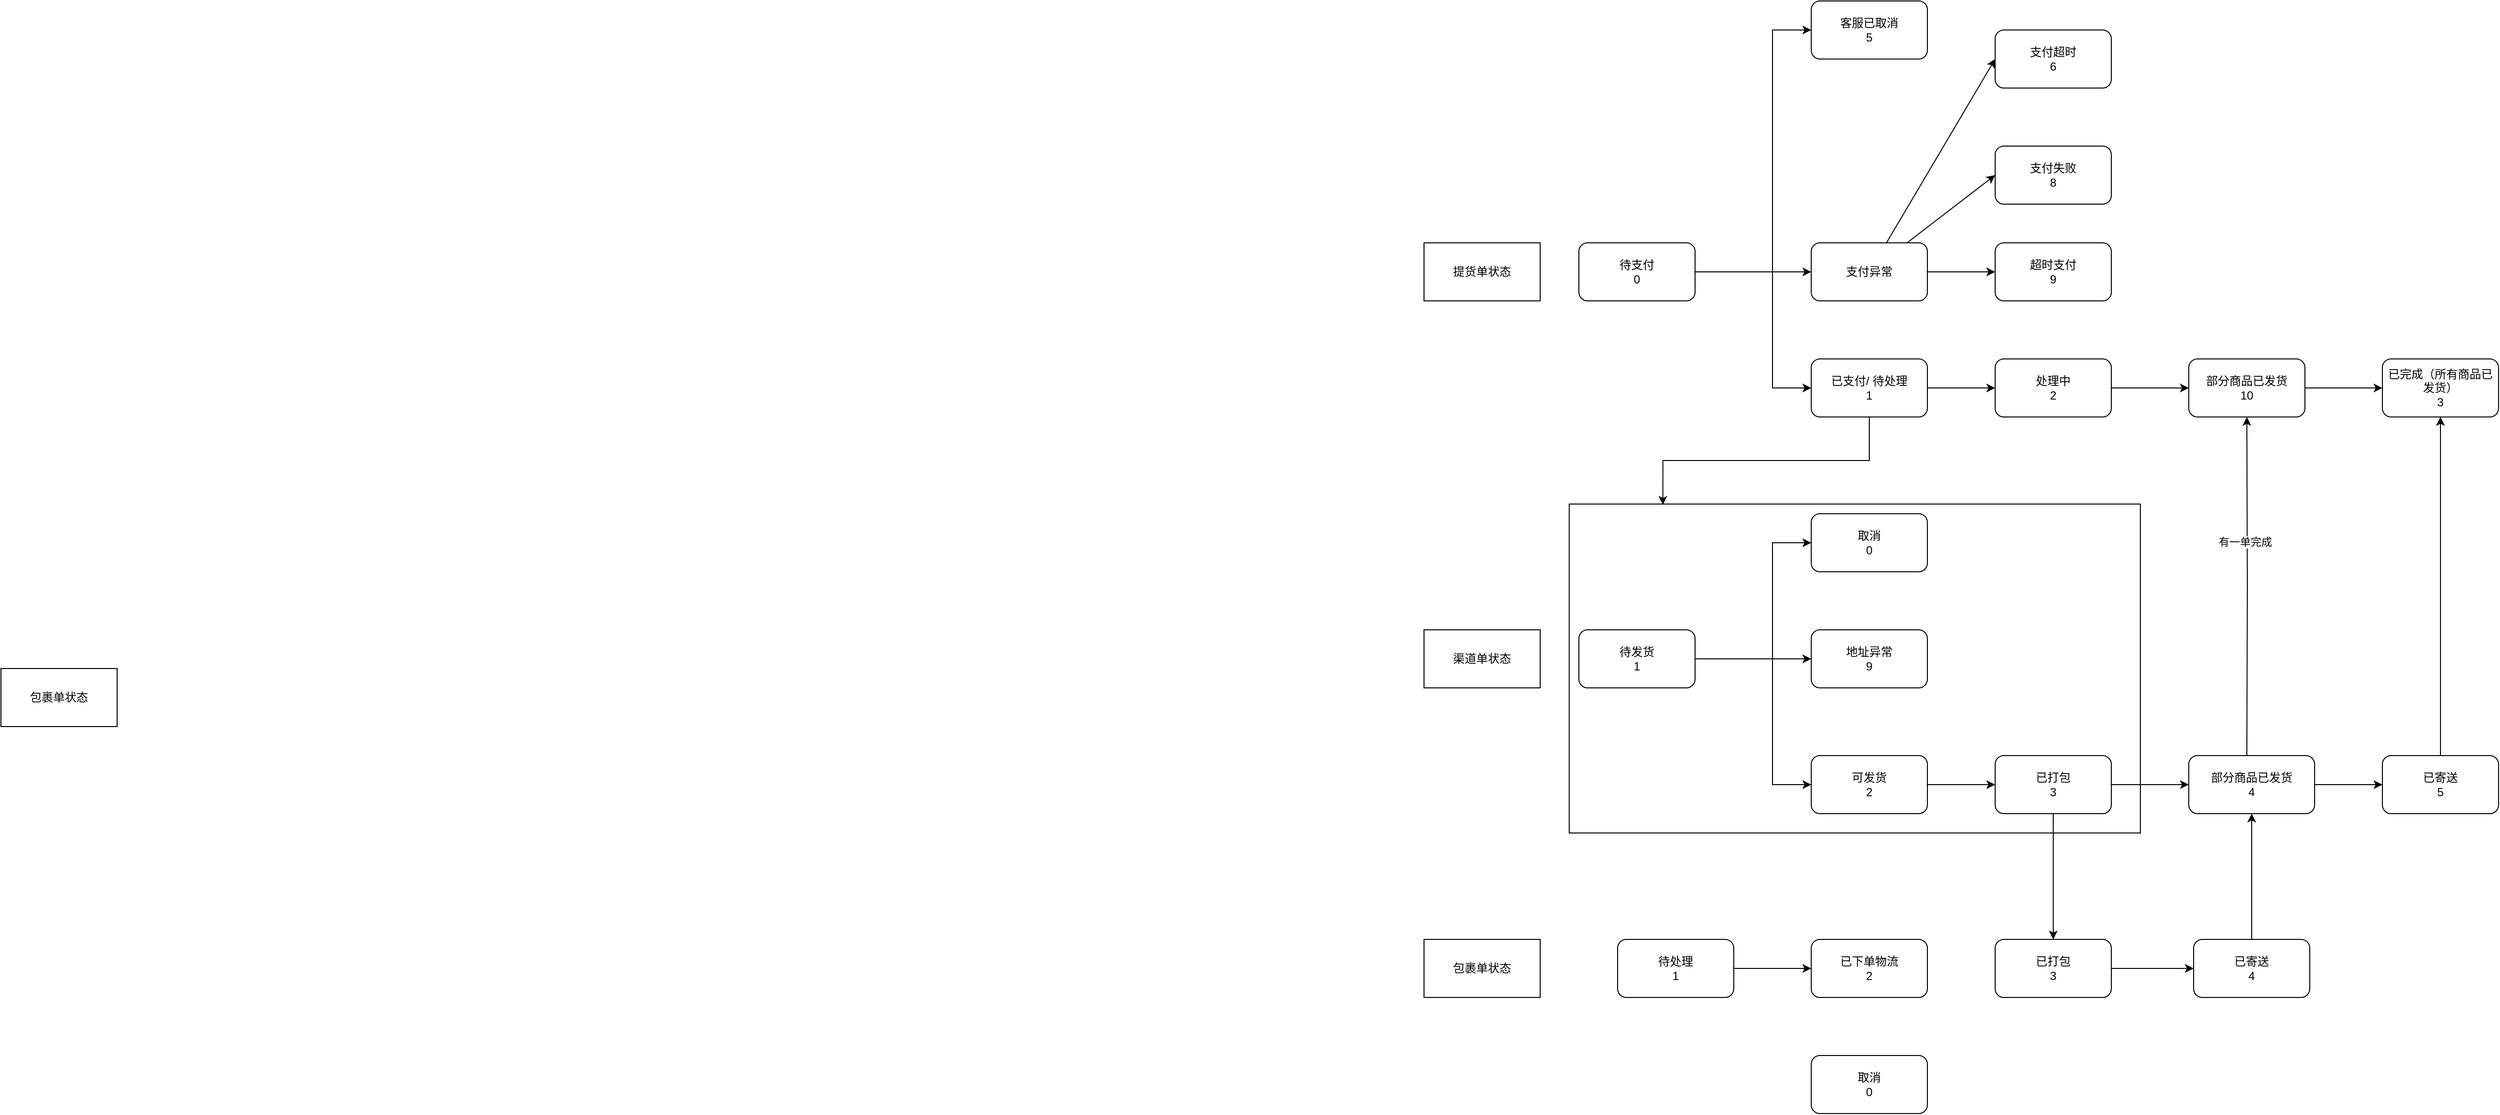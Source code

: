 <mxfile version="22.1.21" type="github">
  <diagram name="第 1 页" id="ISfDw64nk_qf1rq28ddD">
    <mxGraphModel dx="1687" dy="5599" grid="1" gridSize="10" guides="1" tooltips="1" connect="1" arrows="1" fold="1" page="1" pageScale="1" pageWidth="3300" pageHeight="4681" math="0" shadow="0">
      <root>
        <mxCell id="0" />
        <mxCell id="1" parent="0" />
        <mxCell id="VrQXF3fN7DeIP3aD_8pw-4" value="包裹单状态" style="rounded=0;whiteSpace=wrap;html=1;" parent="1" vertex="1">
          <mxGeometry x="140" y="-390" width="120" height="60" as="geometry" />
        </mxCell>
        <mxCell id="Uqmoy1jpgpemaKrawUoX-2" value="" style="rounded=0;whiteSpace=wrap;html=1;" parent="1" vertex="1">
          <mxGeometry x="1760" y="-560" width="590" height="340" as="geometry" />
        </mxCell>
        <mxCell id="Uqmoy1jpgpemaKrawUoX-3" value="提货单状态" style="rounded=0;whiteSpace=wrap;html=1;" parent="1" vertex="1">
          <mxGeometry x="1610" y="-830" width="120" height="60" as="geometry" />
        </mxCell>
        <mxCell id="Uqmoy1jpgpemaKrawUoX-4" value="渠道单状态" style="rounded=0;whiteSpace=wrap;html=1;" parent="1" vertex="1">
          <mxGeometry x="1610" y="-430" width="120" height="60" as="geometry" />
        </mxCell>
        <mxCell id="Uqmoy1jpgpemaKrawUoX-5" value="包裹单状态" style="rounded=0;whiteSpace=wrap;html=1;" parent="1" vertex="1">
          <mxGeometry x="1610" y="-110" width="120" height="60" as="geometry" />
        </mxCell>
        <mxCell id="Uqmoy1jpgpemaKrawUoX-6" value="" style="edgeStyle=orthogonalEdgeStyle;rounded=0;orthogonalLoop=1;jettySize=auto;html=1;" parent="1" source="Uqmoy1jpgpemaKrawUoX-9" target="Uqmoy1jpgpemaKrawUoX-11" edge="1">
          <mxGeometry relative="1" as="geometry">
            <Array as="points">
              <mxPoint x="1970" y="-800" />
              <mxPoint x="1970" y="-680" />
            </Array>
          </mxGeometry>
        </mxCell>
        <mxCell id="Uqmoy1jpgpemaKrawUoX-7" style="edgeStyle=orthogonalEdgeStyle;rounded=0;orthogonalLoop=1;jettySize=auto;html=1;entryX=0;entryY=0.5;entryDx=0;entryDy=0;" parent="1" source="Uqmoy1jpgpemaKrawUoX-9" target="Uqmoy1jpgpemaKrawUoX-30" edge="1">
          <mxGeometry relative="1" as="geometry">
            <Array as="points">
              <mxPoint x="1970" y="-800" />
              <mxPoint x="1970" y="-1050" />
            </Array>
          </mxGeometry>
        </mxCell>
        <mxCell id="Uqmoy1jpgpemaKrawUoX-8" style="edgeStyle=orthogonalEdgeStyle;rounded=0;orthogonalLoop=1;jettySize=auto;html=1;" parent="1" source="Uqmoy1jpgpemaKrawUoX-9" target="Uqmoy1jpgpemaKrawUoX-15" edge="1">
          <mxGeometry relative="1" as="geometry" />
        </mxCell>
        <mxCell id="Uqmoy1jpgpemaKrawUoX-9" value="待支付&lt;br&gt;0" style="rounded=1;whiteSpace=wrap;html=1;" parent="1" vertex="1">
          <mxGeometry x="1770" y="-830" width="120" height="60" as="geometry" />
        </mxCell>
        <mxCell id="Uqmoy1jpgpemaKrawUoX-10" value="" style="edgeStyle=orthogonalEdgeStyle;rounded=0;orthogonalLoop=1;jettySize=auto;html=1;" parent="1" source="Uqmoy1jpgpemaKrawUoX-11" target="Uqmoy1jpgpemaKrawUoX-18" edge="1">
          <mxGeometry relative="1" as="geometry" />
        </mxCell>
        <mxCell id="Uqmoy1jpgpemaKrawUoX-11" value="已支付/ 待处理&lt;br&gt;1" style="whiteSpace=wrap;html=1;rounded=1;" parent="1" vertex="1">
          <mxGeometry x="2010" y="-710" width="120" height="60" as="geometry" />
        </mxCell>
        <mxCell id="Uqmoy1jpgpemaKrawUoX-12" style="rounded=0;orthogonalLoop=1;jettySize=auto;html=1;entryX=0;entryY=0.5;entryDx=0;entryDy=0;" parent="1" source="Uqmoy1jpgpemaKrawUoX-15" target="Uqmoy1jpgpemaKrawUoX-37" edge="1">
          <mxGeometry relative="1" as="geometry" />
        </mxCell>
        <mxCell id="Uqmoy1jpgpemaKrawUoX-13" style="rounded=0;orthogonalLoop=1;jettySize=auto;html=1;entryX=0;entryY=0.5;entryDx=0;entryDy=0;" parent="1" source="Uqmoy1jpgpemaKrawUoX-15" target="Uqmoy1jpgpemaKrawUoX-38" edge="1">
          <mxGeometry relative="1" as="geometry" />
        </mxCell>
        <mxCell id="Uqmoy1jpgpemaKrawUoX-14" style="rounded=0;orthogonalLoop=1;jettySize=auto;html=1;entryX=0;entryY=0.5;entryDx=0;entryDy=0;" parent="1" source="Uqmoy1jpgpemaKrawUoX-15" target="Uqmoy1jpgpemaKrawUoX-39" edge="1">
          <mxGeometry relative="1" as="geometry" />
        </mxCell>
        <mxCell id="Uqmoy1jpgpemaKrawUoX-15" value="支付异常" style="whiteSpace=wrap;html=1;rounded=1;" parent="1" vertex="1">
          <mxGeometry x="2010" y="-830" width="120" height="60" as="geometry" />
        </mxCell>
        <mxCell id="Uqmoy1jpgpemaKrawUoX-16" value="" style="edgeStyle=orthogonalEdgeStyle;rounded=0;orthogonalLoop=1;jettySize=auto;html=1;" parent="1" source="Uqmoy1jpgpemaKrawUoX-18" target="Uqmoy1jpgpemaKrawUoX-28" edge="1">
          <mxGeometry relative="1" as="geometry" />
        </mxCell>
        <mxCell id="Uqmoy1jpgpemaKrawUoX-18" value="处理中&lt;br&gt;2" style="whiteSpace=wrap;html=1;rounded=1;" parent="1" vertex="1">
          <mxGeometry x="2200" y="-710" width="120" height="60" as="geometry" />
        </mxCell>
        <mxCell id="Uqmoy1jpgpemaKrawUoX-19" value="" style="edgeStyle=orthogonalEdgeStyle;rounded=0;orthogonalLoop=1;jettySize=auto;html=1;" parent="1" source="Uqmoy1jpgpemaKrawUoX-22" target="Uqmoy1jpgpemaKrawUoX-24" edge="1">
          <mxGeometry relative="1" as="geometry">
            <Array as="points">
              <mxPoint x="1970" y="-400" />
              <mxPoint x="1970" y="-270" />
            </Array>
          </mxGeometry>
        </mxCell>
        <mxCell id="Uqmoy1jpgpemaKrawUoX-20" value="" style="edgeStyle=orthogonalEdgeStyle;rounded=0;orthogonalLoop=1;jettySize=auto;html=1;" parent="1" source="Uqmoy1jpgpemaKrawUoX-22" target="Uqmoy1jpgpemaKrawUoX-36" edge="1">
          <mxGeometry relative="1" as="geometry">
            <Array as="points">
              <mxPoint x="1960" y="-400" />
              <mxPoint x="1960" y="-400" />
            </Array>
          </mxGeometry>
        </mxCell>
        <mxCell id="Uqmoy1jpgpemaKrawUoX-21" style="edgeStyle=orthogonalEdgeStyle;rounded=0;orthogonalLoop=1;jettySize=auto;html=1;entryX=0;entryY=0.5;entryDx=0;entryDy=0;" parent="1" source="Uqmoy1jpgpemaKrawUoX-22" target="Uqmoy1jpgpemaKrawUoX-35" edge="1">
          <mxGeometry relative="1" as="geometry">
            <Array as="points">
              <mxPoint x="1970" y="-400" />
              <mxPoint x="1970" y="-520" />
            </Array>
          </mxGeometry>
        </mxCell>
        <mxCell id="Uqmoy1jpgpemaKrawUoX-22" value="待发货&lt;br&gt;1" style="rounded=1;whiteSpace=wrap;html=1;" parent="1" vertex="1">
          <mxGeometry x="1770" y="-430" width="120" height="60" as="geometry" />
        </mxCell>
        <mxCell id="Uqmoy1jpgpemaKrawUoX-23" value="" style="edgeStyle=orthogonalEdgeStyle;rounded=0;orthogonalLoop=1;jettySize=auto;html=1;fontSize=12;" parent="1" source="Uqmoy1jpgpemaKrawUoX-24" target="Uqmoy1jpgpemaKrawUoX-32" edge="1">
          <mxGeometry relative="1" as="geometry" />
        </mxCell>
        <mxCell id="Uqmoy1jpgpemaKrawUoX-24" value="可发货&lt;br&gt;2" style="whiteSpace=wrap;html=1;rounded=1;fontSize=12;" parent="1" vertex="1">
          <mxGeometry x="2010" y="-300" width="120" height="60" as="geometry" />
        </mxCell>
        <mxCell id="Uqmoy1jpgpemaKrawUoX-25" style="edgeStyle=orthogonalEdgeStyle;rounded=0;orthogonalLoop=1;jettySize=auto;html=1;" parent="1" source="Uqmoy1jpgpemaKrawUoX-26" target="Uqmoy1jpgpemaKrawUoX-41" edge="1">
          <mxGeometry relative="1" as="geometry" />
        </mxCell>
        <mxCell id="Uqmoy1jpgpemaKrawUoX-26" value="待处理&lt;br&gt;1" style="rounded=1;whiteSpace=wrap;html=1;" parent="1" vertex="1">
          <mxGeometry x="1810" y="-110" width="120" height="60" as="geometry" />
        </mxCell>
        <mxCell id="Uqmoy1jpgpemaKrawUoX-27" value="" style="edgeStyle=orthogonalEdgeStyle;rounded=0;orthogonalLoop=1;jettySize=auto;html=1;" parent="1" source="Uqmoy1jpgpemaKrawUoX-28" target="Uqmoy1jpgpemaKrawUoX-29" edge="1">
          <mxGeometry relative="1" as="geometry" />
        </mxCell>
        <mxCell id="Uqmoy1jpgpemaKrawUoX-28" value="部分商品已发货&lt;br&gt;10" style="whiteSpace=wrap;html=1;rounded=1;" parent="1" vertex="1">
          <mxGeometry x="2400" y="-710" width="120" height="60" as="geometry" />
        </mxCell>
        <mxCell id="Uqmoy1jpgpemaKrawUoX-29" value="已完成（所有商品已发货）&lt;br&gt;3" style="whiteSpace=wrap;html=1;rounded=1;" parent="1" vertex="1">
          <mxGeometry x="2600" y="-710" width="120" height="60" as="geometry" />
        </mxCell>
        <mxCell id="Uqmoy1jpgpemaKrawUoX-30" value="客服已取消&lt;br&gt;5" style="whiteSpace=wrap;html=1;rounded=1;" parent="1" vertex="1">
          <mxGeometry x="2010" y="-1080" width="120" height="60" as="geometry" />
        </mxCell>
        <mxCell id="Uqmoy1jpgpemaKrawUoX-31" value="" style="edgeStyle=orthogonalEdgeStyle;rounded=0;orthogonalLoop=1;jettySize=auto;html=1;fontSize=12;" parent="1" source="Uqmoy1jpgpemaKrawUoX-32" edge="1">
          <mxGeometry relative="1" as="geometry">
            <mxPoint x="2400" y="-270" as="targetPoint" />
          </mxGeometry>
        </mxCell>
        <mxCell id="lizMjPxOcqljFIYUtdiw-4" style="edgeStyle=orthogonalEdgeStyle;rounded=0;orthogonalLoop=1;jettySize=auto;html=1;exitX=0.5;exitY=1;exitDx=0;exitDy=0;" edge="1" parent="1" source="Uqmoy1jpgpemaKrawUoX-32" target="lizMjPxOcqljFIYUtdiw-2">
          <mxGeometry relative="1" as="geometry" />
        </mxCell>
        <mxCell id="Uqmoy1jpgpemaKrawUoX-32" value="已打包&lt;br&gt;3" style="whiteSpace=wrap;html=1;rounded=1;fontSize=12;" parent="1" vertex="1">
          <mxGeometry x="2200" y="-300" width="120" height="60" as="geometry" />
        </mxCell>
        <mxCell id="Uqmoy1jpgpemaKrawUoX-33" style="edgeStyle=orthogonalEdgeStyle;rounded=0;orthogonalLoop=1;jettySize=auto;html=1;entryX=0.5;entryY=1;entryDx=0;entryDy=0;" parent="1" target="Uqmoy1jpgpemaKrawUoX-28" edge="1">
          <mxGeometry relative="1" as="geometry">
            <mxPoint x="2460" y="-300" as="sourcePoint" />
          </mxGeometry>
        </mxCell>
        <mxCell id="Uqmoy1jpgpemaKrawUoX-34" value="有一单完成" style="edgeLabel;html=1;align=center;verticalAlign=middle;resizable=0;points=[];" parent="Uqmoy1jpgpemaKrawUoX-33" vertex="1" connectable="0">
          <mxGeometry x="0.263" y="2" relative="1" as="geometry">
            <mxPoint as="offset" />
          </mxGeometry>
        </mxCell>
        <mxCell id="Uqmoy1jpgpemaKrawUoX-35" value="取消&lt;br&gt;0" style="whiteSpace=wrap;html=1;rounded=1;" parent="1" vertex="1">
          <mxGeometry x="2010" y="-550" width="120" height="60" as="geometry" />
        </mxCell>
        <mxCell id="Uqmoy1jpgpemaKrawUoX-36" value="地址异常&lt;br&gt;9" style="whiteSpace=wrap;html=1;rounded=1;" parent="1" vertex="1">
          <mxGeometry x="2010" y="-430" width="120" height="60" as="geometry" />
        </mxCell>
        <mxCell id="Uqmoy1jpgpemaKrawUoX-37" value="支付超时&lt;br&gt;6" style="whiteSpace=wrap;html=1;rounded=1;" parent="1" vertex="1">
          <mxGeometry x="2200" y="-1050" width="120" height="60" as="geometry" />
        </mxCell>
        <mxCell id="Uqmoy1jpgpemaKrawUoX-38" value="支付失败&lt;br&gt;8" style="whiteSpace=wrap;html=1;rounded=1;" parent="1" vertex="1">
          <mxGeometry x="2200" y="-930" width="120" height="60" as="geometry" />
        </mxCell>
        <mxCell id="Uqmoy1jpgpemaKrawUoX-39" value="超时支付&lt;br&gt;9" style="whiteSpace=wrap;html=1;rounded=1;" parent="1" vertex="1">
          <mxGeometry x="2200" y="-830" width="120" height="60" as="geometry" />
        </mxCell>
        <mxCell id="Uqmoy1jpgpemaKrawUoX-41" value="已下单物流&lt;br&gt;2" style="rounded=1;whiteSpace=wrap;html=1;" parent="1" vertex="1">
          <mxGeometry x="2010" y="-110" width="120" height="60" as="geometry" />
        </mxCell>
        <mxCell id="Uqmoy1jpgpemaKrawUoX-42" style="edgeStyle=orthogonalEdgeStyle;rounded=0;orthogonalLoop=1;jettySize=auto;html=1;exitX=0.5;exitY=1;exitDx=0;exitDy=0;" parent="1" source="Uqmoy1jpgpemaKrawUoX-41" target="Uqmoy1jpgpemaKrawUoX-41" edge="1">
          <mxGeometry relative="1" as="geometry" />
        </mxCell>
        <mxCell id="Uqmoy1jpgpemaKrawUoX-43" style="edgeStyle=orthogonalEdgeStyle;rounded=0;orthogonalLoop=1;jettySize=auto;html=1;entryX=0.5;entryY=1;entryDx=0;entryDy=0;" parent="1" source="Uqmoy1jpgpemaKrawUoX-44" target="Uqmoy1jpgpemaKrawUoX-46" edge="1">
          <mxGeometry relative="1" as="geometry" />
        </mxCell>
        <mxCell id="Uqmoy1jpgpemaKrawUoX-44" value="已寄送&lt;br&gt;4" style="rounded=1;whiteSpace=wrap;html=1;" parent="1" vertex="1">
          <mxGeometry x="2405" y="-110" width="120" height="60" as="geometry" />
        </mxCell>
        <mxCell id="Uqmoy1jpgpemaKrawUoX-45" style="edgeStyle=orthogonalEdgeStyle;rounded=0;orthogonalLoop=1;jettySize=auto;html=1;" parent="1" source="Uqmoy1jpgpemaKrawUoX-46" target="Uqmoy1jpgpemaKrawUoX-48" edge="1">
          <mxGeometry relative="1" as="geometry" />
        </mxCell>
        <mxCell id="Uqmoy1jpgpemaKrawUoX-46" value="部分商品已发货&lt;br&gt;4" style="whiteSpace=wrap;html=1;rounded=1;fontSize=12;" parent="1" vertex="1">
          <mxGeometry x="2400" y="-300" width="130" height="60" as="geometry" />
        </mxCell>
        <mxCell id="Uqmoy1jpgpemaKrawUoX-47" style="edgeStyle=orthogonalEdgeStyle;rounded=0;orthogonalLoop=1;jettySize=auto;html=1;entryX=0.5;entryY=1;entryDx=0;entryDy=0;" parent="1" source="Uqmoy1jpgpemaKrawUoX-48" target="Uqmoy1jpgpemaKrawUoX-29" edge="1">
          <mxGeometry relative="1" as="geometry" />
        </mxCell>
        <mxCell id="Uqmoy1jpgpemaKrawUoX-48" value="已寄送&lt;br&gt;5" style="whiteSpace=wrap;html=1;rounded=1;fontSize=12;" parent="1" vertex="1">
          <mxGeometry x="2600" y="-300" width="120" height="60" as="geometry" />
        </mxCell>
        <mxCell id="Uqmoy1jpgpemaKrawUoX-49" value="取消&lt;br&gt;0" style="rounded=1;whiteSpace=wrap;html=1;" parent="1" vertex="1">
          <mxGeometry x="2010" y="10" width="120" height="60" as="geometry" />
        </mxCell>
        <mxCell id="Uqmoy1jpgpemaKrawUoX-52" style="edgeStyle=orthogonalEdgeStyle;rounded=0;orthogonalLoop=1;jettySize=auto;html=1;exitX=0.5;exitY=1;exitDx=0;exitDy=0;entryX=0.164;entryY=0.002;entryDx=0;entryDy=0;entryPerimeter=0;" parent="1" source="Uqmoy1jpgpemaKrawUoX-11" target="Uqmoy1jpgpemaKrawUoX-2" edge="1">
          <mxGeometry relative="1" as="geometry" />
        </mxCell>
        <mxCell id="lizMjPxOcqljFIYUtdiw-5" value="" style="edgeStyle=orthogonalEdgeStyle;rounded=0;orthogonalLoop=1;jettySize=auto;html=1;" edge="1" parent="1" source="lizMjPxOcqljFIYUtdiw-2" target="Uqmoy1jpgpemaKrawUoX-44">
          <mxGeometry relative="1" as="geometry" />
        </mxCell>
        <mxCell id="lizMjPxOcqljFIYUtdiw-2" value="已打包&lt;br&gt;3" style="whiteSpace=wrap;html=1;rounded=1;" vertex="1" parent="1">
          <mxGeometry x="2200" y="-110" width="120" height="60" as="geometry" />
        </mxCell>
      </root>
    </mxGraphModel>
  </diagram>
</mxfile>

